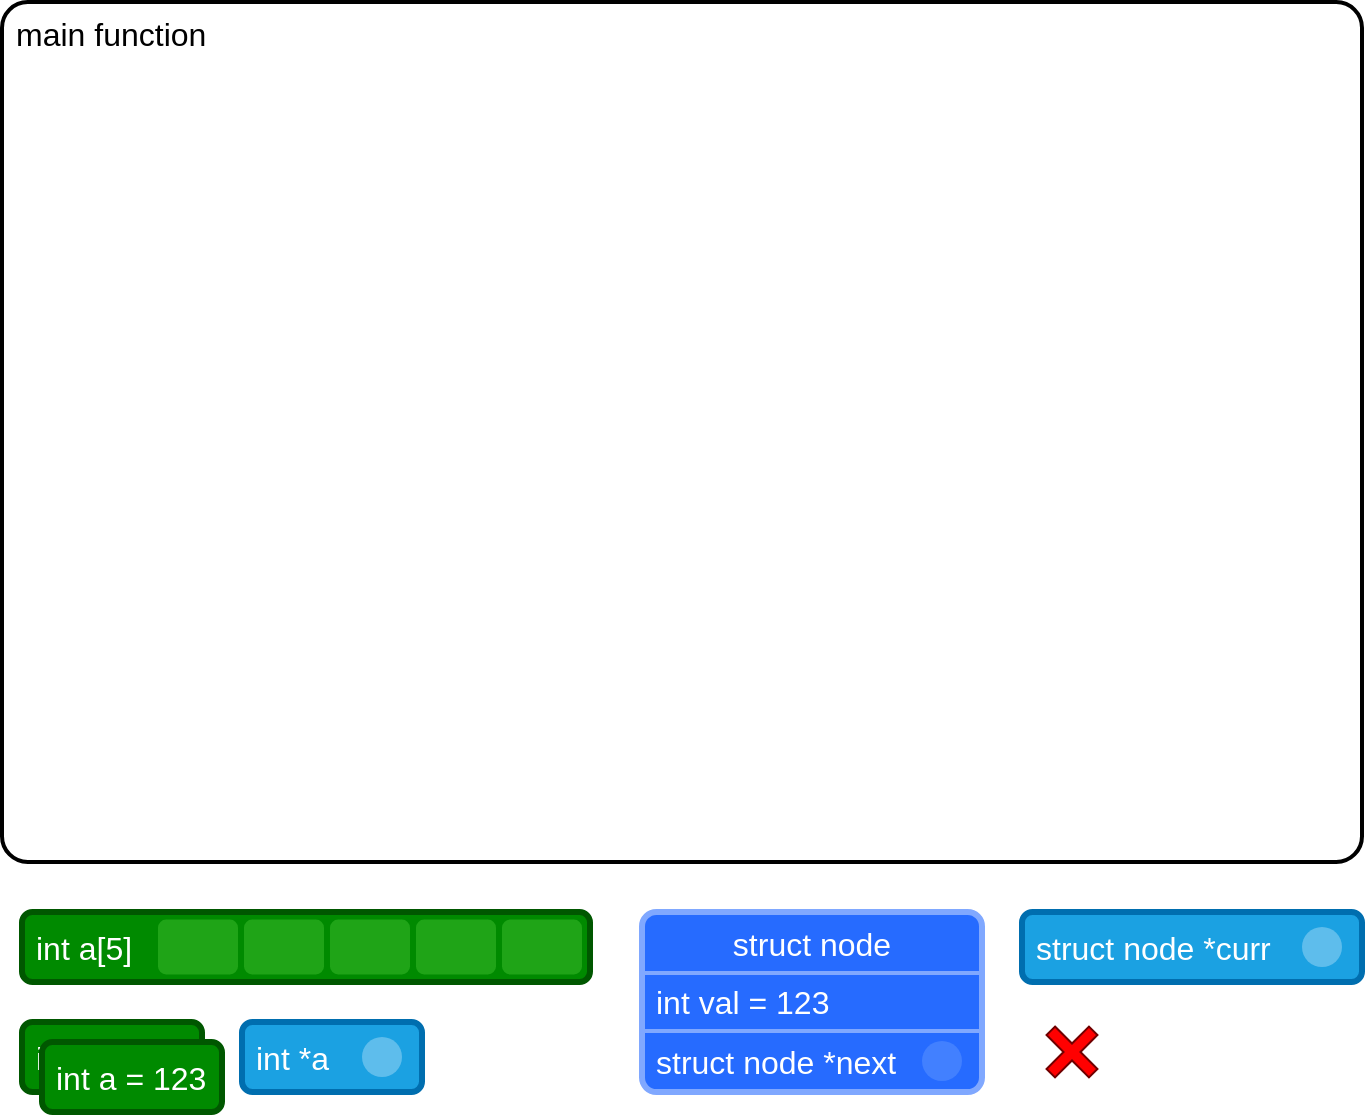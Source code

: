 <mxfile version="21.7.4" type="github" pages="2">
  <diagram id="lTI6Rybunf79CPHF1xRZ" name="Main only">
    <mxGraphModel dx="1434" dy="813" grid="1" gridSize="10" guides="1" tooltips="1" connect="1" arrows="1" fold="1" page="1" pageScale="1" pageWidth="827" pageHeight="1169" math="0" shadow="0">
      <root>
        <mxCell id="0" />
        <mxCell id="1" parent="0" />
        <mxCell id="YAuWAVg-vIqlQoeMwcdk-73" value="main function" style="rounded=1;whiteSpace=wrap;html=1;verticalAlign=top;align=left;spacingLeft=5;strokeWidth=2;fontSize=16;arcSize=3;" parent="1" vertex="1">
          <mxGeometry x="480" y="120" width="680" height="430" as="geometry" />
        </mxCell>
        <mxCell id="AWdPsdAmOmkkyqOufn5j-2" value="" style="group" parent="1" vertex="1" connectable="0">
          <mxGeometry x="600" y="630" width="90" height="35" as="geometry" />
        </mxCell>
        <mxCell id="AWdPsdAmOmkkyqOufn5j-3" value="int *a" style="rounded=1;whiteSpace=wrap;html=1;strokeWidth=3;fillColor=#1ba1e2;fontColor=#ffffff;strokeColor=#006EAF;fontSize=16;align=left;spacingLeft=5;" parent="AWdPsdAmOmkkyqOufn5j-2" vertex="1">
          <mxGeometry width="90" height="35" as="geometry" />
        </mxCell>
        <mxCell id="AWdPsdAmOmkkyqOufn5j-4" value="" style="ellipse;whiteSpace=wrap;html=1;aspect=fixed;strokeColor=none;fillColor=#5ebdec;" parent="AWdPsdAmOmkkyqOufn5j-2" vertex="1">
          <mxGeometry x="60" y="7.5" width="20" height="20" as="geometry" />
        </mxCell>
        <mxCell id="AWdPsdAmOmkkyqOufn5j-5" value="" style="group" parent="1" vertex="1" connectable="0">
          <mxGeometry x="490" y="630" width="90" height="35" as="geometry" />
        </mxCell>
        <mxCell id="AWdPsdAmOmkkyqOufn5j-6" value="int a = 123" style="rounded=1;whiteSpace=wrap;html=1;strokeWidth=3;fillColor=#008a00;fontColor=#ffffff;strokeColor=#005700;fontSize=16;align=left;spacingLeft=5;" parent="AWdPsdAmOmkkyqOufn5j-5" vertex="1">
          <mxGeometry width="90" height="35" as="geometry" />
        </mxCell>
        <mxCell id="AWdPsdAmOmkkyqOufn5j-9" value="" style="group;fontColor=#ffffff;" parent="1" vertex="1" connectable="0">
          <mxGeometry x="800" y="575" width="170" height="95" as="geometry" />
        </mxCell>
        <mxCell id="AWdPsdAmOmkkyqOufn5j-10" value="struct node" style="rounded=1;whiteSpace=wrap;html=1;strokeWidth=3;fillColor=#266bff;fontColor=#FFFFFF;strokeColor=#80a8ff;fontSize=16;arcSize=8;verticalAlign=top;" parent="AWdPsdAmOmkkyqOufn5j-9" vertex="1">
          <mxGeometry width="170" height="90" as="geometry" />
        </mxCell>
        <mxCell id="AWdPsdAmOmkkyqOufn5j-11" value="" style="group;fontColor=#ffffff;" parent="AWdPsdAmOmkkyqOufn5j-9" vertex="1" connectable="0">
          <mxGeometry y="30.5" width="170" height="29" as="geometry" />
        </mxCell>
        <mxCell id="AWdPsdAmOmkkyqOufn5j-12" value="int val = 123" style="rounded=0;whiteSpace=wrap;html=1;fontFamily=Helvetica;fontSize=16;fontColor=#ffffff;fillColor=none;strokeWidth=2;strokeColor=#80a8ff;align=left;spacingLeft=5;" parent="AWdPsdAmOmkkyqOufn5j-11" vertex="1">
          <mxGeometry width="170" height="29" as="geometry" />
        </mxCell>
        <mxCell id="AWdPsdAmOmkkyqOufn5j-14" value="&lt;font style=&quot;font-size: 16px;&quot;&gt;struct node *next&lt;br&gt;&lt;/font&gt;" style="text;html=1;strokeColor=none;fillColor=none;align=left;verticalAlign=middle;whiteSpace=wrap;rounded=0;fontSize=11;fontFamily=Helvetica;fontColor=#FFFFFF;spacingLeft=5;" parent="AWdPsdAmOmkkyqOufn5j-9" vertex="1">
          <mxGeometry y="59.5" width="160" height="30" as="geometry" />
        </mxCell>
        <mxCell id="AWdPsdAmOmkkyqOufn5j-15" value="" style="ellipse;whiteSpace=wrap;html=1;aspect=fixed;fontFamily=Helvetica;fontSize=11;fontColor=default;strokeColor=none;fillColor=#4280ff;" parent="AWdPsdAmOmkkyqOufn5j-9" vertex="1">
          <mxGeometry x="140" y="64.5" width="20" height="20" as="geometry" />
        </mxCell>
        <mxCell id="AWdPsdAmOmkkyqOufn5j-16" value="" style="group" parent="1" vertex="1" connectable="0">
          <mxGeometry x="990" y="575" width="170" height="35" as="geometry" />
        </mxCell>
        <mxCell id="AWdPsdAmOmkkyqOufn5j-17" value="struct node *curr" style="rounded=1;whiteSpace=wrap;html=1;strokeWidth=3;fillColor=#1ba1e2;fontColor=#ffffff;strokeColor=#006EAF;fontSize=16;align=left;spacingLeft=5;" parent="AWdPsdAmOmkkyqOufn5j-16" vertex="1">
          <mxGeometry width="170" height="35" as="geometry" />
        </mxCell>
        <mxCell id="AWdPsdAmOmkkyqOufn5j-18" value="" style="ellipse;whiteSpace=wrap;html=1;aspect=fixed;strokeColor=none;fillColor=#5ebdec;" parent="AWdPsdAmOmkkyqOufn5j-16" vertex="1">
          <mxGeometry x="140" y="7.5" width="20" height="20" as="geometry" />
        </mxCell>
        <mxCell id="AWdPsdAmOmkkyqOufn5j-19" value="" style="group" parent="1" vertex="1" connectable="0">
          <mxGeometry x="490" y="575" width="290" height="35" as="geometry" />
        </mxCell>
        <mxCell id="AWdPsdAmOmkkyqOufn5j-20" value="int a[5]" style="rounded=1;whiteSpace=wrap;html=1;strokeWidth=3;fillColor=#008a00;fontColor=#ffffff;strokeColor=#005700;fontSize=16;align=left;spacingLeft=5;" parent="AWdPsdAmOmkkyqOufn5j-19" vertex="1">
          <mxGeometry width="284" height="35" as="geometry" />
        </mxCell>
        <mxCell id="AWdPsdAmOmkkyqOufn5j-21" value="" style="rounded=1;whiteSpace=wrap;html=1;fillColor=#1fa417;strokeColor=none;fontSize=16;fontColor=#FFFFFF;" parent="AWdPsdAmOmkkyqOufn5j-19" vertex="1">
          <mxGeometry x="68" y="3.75" width="40" height="27.5" as="geometry" />
        </mxCell>
        <mxCell id="AWdPsdAmOmkkyqOufn5j-22" value="" style="rounded=1;whiteSpace=wrap;html=1;fillColor=#1fa417;strokeColor=none;fontSize=16;fontColor=#FFFFFF;" parent="AWdPsdAmOmkkyqOufn5j-19" vertex="1">
          <mxGeometry x="111" y="3.75" width="40" height="27.5" as="geometry" />
        </mxCell>
        <mxCell id="AWdPsdAmOmkkyqOufn5j-23" value="" style="rounded=1;whiteSpace=wrap;html=1;fillColor=#1fa417;strokeColor=none;fontSize=16;fontColor=#FFFFFF;" parent="AWdPsdAmOmkkyqOufn5j-19" vertex="1">
          <mxGeometry x="154" y="3.75" width="40" height="27.5" as="geometry" />
        </mxCell>
        <mxCell id="AWdPsdAmOmkkyqOufn5j-24" value="" style="rounded=1;whiteSpace=wrap;html=1;fillColor=#1fa417;strokeColor=none;fontSize=16;fontColor=#FFFFFF;" parent="AWdPsdAmOmkkyqOufn5j-19" vertex="1">
          <mxGeometry x="197" y="3.75" width="40" height="27.5" as="geometry" />
        </mxCell>
        <mxCell id="AWdPsdAmOmkkyqOufn5j-25" value="" style="rounded=1;whiteSpace=wrap;html=1;fillColor=#1fa417;strokeColor=none;fontSize=16;fontColor=#FFFFFF;" parent="AWdPsdAmOmkkyqOufn5j-19" vertex="1">
          <mxGeometry x="240" y="3.75" width="40" height="27.5" as="geometry" />
        </mxCell>
        <mxCell id="AWdPsdAmOmkkyqOufn5j-26" value="" style="shape=cross;whiteSpace=wrap;html=1;rotation=45;fillColor=#ff0000;fontColor=#ffffff;strokeColor=#6F0000;" parent="1" vertex="1">
          <mxGeometry x="1000" y="630" width="30" height="30" as="geometry" />
        </mxCell>
        <mxCell id="YyO7x9YGgLROypceHkqg-1" value="" style="group" vertex="1" connectable="0" parent="1">
          <mxGeometry x="500" y="640" width="90" height="35" as="geometry" />
        </mxCell>
        <mxCell id="YyO7x9YGgLROypceHkqg-2" value="int a = 123" style="rounded=1;whiteSpace=wrap;html=1;strokeWidth=3;fillColor=#008a00;fontColor=#ffffff;strokeColor=#005700;fontSize=16;align=left;spacingLeft=5;" vertex="1" parent="YyO7x9YGgLROypceHkqg-1">
          <mxGeometry width="90" height="35" as="geometry" />
        </mxCell>
      </root>
    </mxGraphModel>
  </diagram>
  <diagram name="Stack and Heap" id="Uz0zYNzVujmZrUHMxS0G">
    <mxGraphModel dx="1434" dy="813" grid="1" gridSize="10" guides="1" tooltips="1" connect="1" arrows="1" fold="1" page="1" pageScale="1" pageWidth="827" pageHeight="1169" math="0" shadow="0">
      <root>
        <mxCell id="7e00Met0-57R7suoQJNf-0" />
        <mxCell id="7e00Met0-57R7suoQJNf-1" parent="7e00Met0-57R7suoQJNf-0" />
        <mxCell id="7e00Met0-57R7suoQJNf-2" value="Stack" style="rounded=1;whiteSpace=wrap;html=1;verticalAlign=top;align=left;spacingLeft=5;strokeWidth=2;fontSize=16;arcSize=3;" parent="7e00Met0-57R7suoQJNf-1" vertex="1">
          <mxGeometry x="440" y="80" width="380" height="470" as="geometry" />
        </mxCell>
        <mxCell id="Dv_TN0KEXWMm8i4AllRI-0" value="Heap" style="rounded=1;whiteSpace=wrap;html=1;verticalAlign=top;align=left;spacingLeft=5;strokeWidth=2;fontSize=16;arcSize=3;" parent="7e00Met0-57R7suoQJNf-1" vertex="1">
          <mxGeometry x="860" y="80" width="340" height="470" as="geometry" />
        </mxCell>
        <mxCell id="UtHMdQGX12R4ScdmhFkK-0" value="main" style="rounded=1;whiteSpace=wrap;html=1;verticalAlign=top;align=left;spacingLeft=5;strokeWidth=2;fontSize=16;arcSize=9;" parent="7e00Met0-57R7suoQJNf-1" vertex="1">
          <mxGeometry x="465" y="460" width="330" height="80" as="geometry" />
        </mxCell>
        <mxCell id="NwaSAqHlkFHVlCIynRcE-0" value="" style="group" parent="7e00Met0-57R7suoQJNf-1" vertex="1" connectable="0">
          <mxGeometry x="600" y="630" width="90" height="35" as="geometry" />
        </mxCell>
        <mxCell id="NwaSAqHlkFHVlCIynRcE-1" value="int *a" style="rounded=1;whiteSpace=wrap;html=1;strokeWidth=3;fillColor=#1ba1e2;fontColor=#ffffff;strokeColor=#006EAF;fontSize=16;align=left;spacingLeft=5;" parent="NwaSAqHlkFHVlCIynRcE-0" vertex="1">
          <mxGeometry width="90" height="35" as="geometry" />
        </mxCell>
        <mxCell id="NwaSAqHlkFHVlCIynRcE-2" value="" style="ellipse;whiteSpace=wrap;html=1;aspect=fixed;strokeColor=none;fillColor=#5ebdec;" parent="NwaSAqHlkFHVlCIynRcE-0" vertex="1">
          <mxGeometry x="60" y="7.5" width="20" height="20" as="geometry" />
        </mxCell>
        <mxCell id="NwaSAqHlkFHVlCIynRcE-3" value="" style="group" parent="7e00Met0-57R7suoQJNf-1" vertex="1" connectable="0">
          <mxGeometry x="490" y="630" width="90" height="35" as="geometry" />
        </mxCell>
        <mxCell id="NwaSAqHlkFHVlCIynRcE-4" value="int a = 123" style="rounded=1;whiteSpace=wrap;html=1;strokeWidth=3;fillColor=#008a00;fontColor=#ffffff;strokeColor=#005700;fontSize=16;align=left;spacingLeft=5;" parent="NwaSAqHlkFHVlCIynRcE-3" vertex="1">
          <mxGeometry width="90" height="35" as="geometry" />
        </mxCell>
        <mxCell id="NwaSAqHlkFHVlCIynRcE-5" value="" style="group;fontColor=#ffffff;" parent="7e00Met0-57R7suoQJNf-1" vertex="1" connectable="0">
          <mxGeometry x="800" y="575" width="170" height="95" as="geometry" />
        </mxCell>
        <mxCell id="NwaSAqHlkFHVlCIynRcE-6" value="struct node" style="rounded=1;whiteSpace=wrap;html=1;strokeWidth=3;fillColor=#266bff;fontColor=#FFFFFF;strokeColor=#80a8ff;fontSize=16;arcSize=8;verticalAlign=top;" parent="NwaSAqHlkFHVlCIynRcE-5" vertex="1">
          <mxGeometry width="170" height="90" as="geometry" />
        </mxCell>
        <mxCell id="NwaSAqHlkFHVlCIynRcE-7" value="" style="group;fontColor=#ffffff;" parent="NwaSAqHlkFHVlCIynRcE-5" vertex="1" connectable="0">
          <mxGeometry y="30.5" width="170" height="29" as="geometry" />
        </mxCell>
        <mxCell id="NwaSAqHlkFHVlCIynRcE-8" value="int val = 123" style="rounded=0;whiteSpace=wrap;html=1;fontFamily=Helvetica;fontSize=16;fontColor=#ffffff;fillColor=none;strokeWidth=2;strokeColor=#80a8ff;align=left;spacingLeft=5;" parent="NwaSAqHlkFHVlCIynRcE-7" vertex="1">
          <mxGeometry width="170" height="29" as="geometry" />
        </mxCell>
        <mxCell id="NwaSAqHlkFHVlCIynRcE-9" value="&lt;font style=&quot;font-size: 16px;&quot;&gt;struct node *next&lt;br&gt;&lt;/font&gt;" style="text;html=1;strokeColor=none;fillColor=none;align=left;verticalAlign=middle;whiteSpace=wrap;rounded=0;fontSize=11;fontFamily=Helvetica;fontColor=#FFFFFF;spacingLeft=5;" parent="NwaSAqHlkFHVlCIynRcE-5" vertex="1">
          <mxGeometry y="59.5" width="160" height="30" as="geometry" />
        </mxCell>
        <mxCell id="NwaSAqHlkFHVlCIynRcE-10" value="" style="ellipse;whiteSpace=wrap;html=1;aspect=fixed;fontFamily=Helvetica;fontSize=11;fontColor=default;strokeColor=none;fillColor=#4280ff;" parent="NwaSAqHlkFHVlCIynRcE-5" vertex="1">
          <mxGeometry x="140" y="64.5" width="20" height="20" as="geometry" />
        </mxCell>
        <mxCell id="NwaSAqHlkFHVlCIynRcE-11" value="" style="group" parent="7e00Met0-57R7suoQJNf-1" vertex="1" connectable="0">
          <mxGeometry x="990" y="575" width="170" height="35" as="geometry" />
        </mxCell>
        <mxCell id="NwaSAqHlkFHVlCIynRcE-12" value="struct node *curr" style="rounded=1;whiteSpace=wrap;html=1;strokeWidth=3;fillColor=#1ba1e2;fontColor=#ffffff;strokeColor=#006EAF;fontSize=16;align=left;spacingLeft=5;" parent="NwaSAqHlkFHVlCIynRcE-11" vertex="1">
          <mxGeometry width="170" height="35" as="geometry" />
        </mxCell>
        <mxCell id="NwaSAqHlkFHVlCIynRcE-13" value="" style="ellipse;whiteSpace=wrap;html=1;aspect=fixed;strokeColor=none;fillColor=#5ebdec;" parent="NwaSAqHlkFHVlCIynRcE-11" vertex="1">
          <mxGeometry x="140" y="7.5" width="20" height="20" as="geometry" />
        </mxCell>
        <mxCell id="NwaSAqHlkFHVlCIynRcE-14" value="" style="group" parent="7e00Met0-57R7suoQJNf-1" vertex="1" connectable="0">
          <mxGeometry x="490" y="575" width="290" height="35" as="geometry" />
        </mxCell>
        <mxCell id="NwaSAqHlkFHVlCIynRcE-15" value="int a[5]" style="rounded=1;whiteSpace=wrap;html=1;strokeWidth=3;fillColor=#008a00;fontColor=#ffffff;strokeColor=#005700;fontSize=16;align=left;spacingLeft=5;" parent="NwaSAqHlkFHVlCIynRcE-14" vertex="1">
          <mxGeometry width="284" height="35" as="geometry" />
        </mxCell>
        <mxCell id="NwaSAqHlkFHVlCIynRcE-16" value="" style="rounded=1;whiteSpace=wrap;html=1;fillColor=#1fa417;strokeColor=none;fontSize=16;fontColor=#FFFFFF;" parent="NwaSAqHlkFHVlCIynRcE-14" vertex="1">
          <mxGeometry x="68" y="3.75" width="40" height="27.5" as="geometry" />
        </mxCell>
        <mxCell id="NwaSAqHlkFHVlCIynRcE-17" value="" style="rounded=1;whiteSpace=wrap;html=1;fillColor=#1fa417;strokeColor=none;fontSize=16;fontColor=#FFFFFF;" parent="NwaSAqHlkFHVlCIynRcE-14" vertex="1">
          <mxGeometry x="111" y="3.75" width="40" height="27.5" as="geometry" />
        </mxCell>
        <mxCell id="NwaSAqHlkFHVlCIynRcE-18" value="" style="rounded=1;whiteSpace=wrap;html=1;fillColor=#1fa417;strokeColor=none;fontSize=16;fontColor=#FFFFFF;" parent="NwaSAqHlkFHVlCIynRcE-14" vertex="1">
          <mxGeometry x="154" y="3.75" width="40" height="27.5" as="geometry" />
        </mxCell>
        <mxCell id="NwaSAqHlkFHVlCIynRcE-19" value="" style="rounded=1;whiteSpace=wrap;html=1;fillColor=#1fa417;strokeColor=none;fontSize=16;fontColor=#FFFFFF;" parent="NwaSAqHlkFHVlCIynRcE-14" vertex="1">
          <mxGeometry x="197" y="3.75" width="40" height="27.5" as="geometry" />
        </mxCell>
        <mxCell id="NwaSAqHlkFHVlCIynRcE-20" value="" style="rounded=1;whiteSpace=wrap;html=1;fillColor=#1fa417;strokeColor=none;fontSize=16;fontColor=#FFFFFF;" parent="NwaSAqHlkFHVlCIynRcE-14" vertex="1">
          <mxGeometry x="240" y="3.75" width="40" height="27.5" as="geometry" />
        </mxCell>
        <mxCell id="NwaSAqHlkFHVlCIynRcE-21" value="" style="shape=cross;whiteSpace=wrap;html=1;rotation=45;fillColor=#ff0000;fontColor=#ffffff;strokeColor=#6F0000;" parent="7e00Met0-57R7suoQJNf-1" vertex="1">
          <mxGeometry x="1000" y="630" width="30" height="30" as="geometry" />
        </mxCell>
      </root>
    </mxGraphModel>
  </diagram>
</mxfile>
